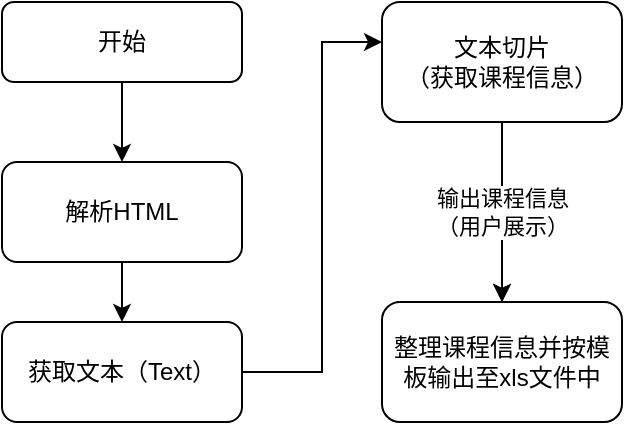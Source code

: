 <mxfile version="16.4.8" type="device"><diagram id="C5RBs43oDa-KdzZeNtuy" name="Page-1"><mxGraphModel dx="865" dy="488" grid="1" gridSize="10" guides="1" tooltips="1" connect="1" arrows="1" fold="1" page="1" pageScale="1" pageWidth="827" pageHeight="1169" math="0" shadow="0"><root><mxCell id="WIyWlLk6GJQsqaUBKTNV-0"/><mxCell id="WIyWlLk6GJQsqaUBKTNV-1" parent="WIyWlLk6GJQsqaUBKTNV-0"/><mxCell id="Dn9HajhRUPA0A_0GiZs7-1" value="" style="edgeStyle=orthogonalEdgeStyle;rounded=0;orthogonalLoop=1;jettySize=auto;html=1;" edge="1" parent="WIyWlLk6GJQsqaUBKTNV-1" source="ZKSB8rPn4ounz7oJ3w0s-0" target="ZKSB8rPn4ounz7oJ3w0s-7"><mxGeometry relative="1" as="geometry"/></mxCell><mxCell id="ZKSB8rPn4ounz7oJ3w0s-0" value="解析HTML" style="rounded=1;whiteSpace=wrap;html=1;" parent="WIyWlLk6GJQsqaUBKTNV-1" vertex="1"><mxGeometry x="150" y="190" width="120" height="50" as="geometry"/></mxCell><mxCell id="ZKSB8rPn4ounz7oJ3w0s-6" value="" style="edgeStyle=orthogonalEdgeStyle;rounded=0;orthogonalLoop=1;jettySize=auto;html=1;" parent="WIyWlLk6GJQsqaUBKTNV-1" source="ZKSB8rPn4ounz7oJ3w0s-1" target="ZKSB8rPn4ounz7oJ3w0s-0" edge="1"><mxGeometry relative="1" as="geometry"/></mxCell><mxCell id="ZKSB8rPn4ounz7oJ3w0s-1" value="开始" style="rounded=1;whiteSpace=wrap;html=1;fontSize=12;glass=0;strokeWidth=1;shadow=0;" parent="WIyWlLk6GJQsqaUBKTNV-1" vertex="1"><mxGeometry x="150" y="110" width="120" height="40" as="geometry"/></mxCell><mxCell id="ZKSB8rPn4ounz7oJ3w0s-10" value="" style="edgeStyle=orthogonalEdgeStyle;rounded=0;orthogonalLoop=1;jettySize=auto;html=1;" parent="WIyWlLk6GJQsqaUBKTNV-1" source="ZKSB8rPn4ounz7oJ3w0s-7" target="ZKSB8rPn4ounz7oJ3w0s-8" edge="1"><mxGeometry relative="1" as="geometry"><Array as="points"><mxPoint x="310" y="295"/><mxPoint x="310" y="130"/></Array></mxGeometry></mxCell><mxCell id="ZKSB8rPn4ounz7oJ3w0s-7" value="获取文本（Text）" style="rounded=1;whiteSpace=wrap;html=1;" parent="WIyWlLk6GJQsqaUBKTNV-1" vertex="1"><mxGeometry x="150" y="270" width="120" height="50" as="geometry"/></mxCell><mxCell id="ZKSB8rPn4ounz7oJ3w0s-11" value="" style="edgeStyle=orthogonalEdgeStyle;rounded=0;orthogonalLoop=1;jettySize=auto;html=1;" parent="WIyWlLk6GJQsqaUBKTNV-1" source="ZKSB8rPn4ounz7oJ3w0s-8" target="ZKSB8rPn4ounz7oJ3w0s-9" edge="1"><mxGeometry relative="1" as="geometry"/></mxCell><mxCell id="Dn9HajhRUPA0A_0GiZs7-0" value="输出课程信息&lt;br&gt;（用户展示）" style="edgeStyle=orthogonalEdgeStyle;rounded=0;orthogonalLoop=1;jettySize=auto;html=1;" edge="1" parent="WIyWlLk6GJQsqaUBKTNV-1" source="ZKSB8rPn4ounz7oJ3w0s-8" target="ZKSB8rPn4ounz7oJ3w0s-9"><mxGeometry relative="1" as="geometry"/></mxCell><mxCell id="ZKSB8rPn4ounz7oJ3w0s-8" value="文本切片&lt;br&gt;（获取课程信息）" style="rounded=1;whiteSpace=wrap;html=1;" parent="WIyWlLk6GJQsqaUBKTNV-1" vertex="1"><mxGeometry x="340" y="110" width="120" height="60" as="geometry"/></mxCell><mxCell id="ZKSB8rPn4ounz7oJ3w0s-9" value="整理课程信息并按模板输出至xls文件中" style="rounded=1;whiteSpace=wrap;html=1;" parent="WIyWlLk6GJQsqaUBKTNV-1" vertex="1"><mxGeometry x="340" y="260" width="120" height="60" as="geometry"/></mxCell></root></mxGraphModel></diagram></mxfile>